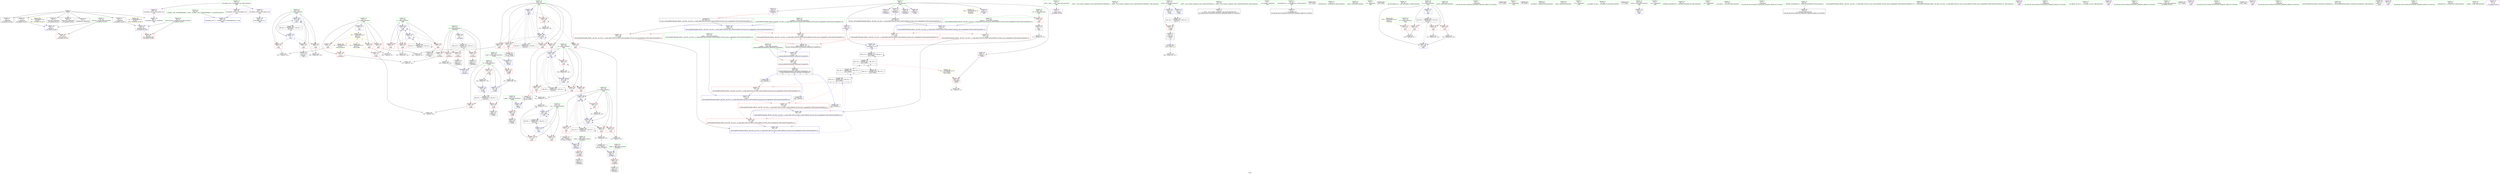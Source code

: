 digraph "SVFG" {
	label="SVFG";

	Node0x555d93de8f90 [shape=record,color=grey,label="{NodeID: 0\nNullPtr}"];
	Node0x555d93de8f90 -> Node0x555d93e0d410[style=solid];
	Node0x555d93de8f90 -> Node0x555d93e0d510[style=solid];
	Node0x555d93de8f90 -> Node0x555d93e0d5e0[style=solid];
	Node0x555d93de8f90 -> Node0x555d93e0d6b0[style=solid];
	Node0x555d93de8f90 -> Node0x555d93e0d780[style=solid];
	Node0x555d93de8f90 -> Node0x555d93e0d850[style=solid];
	Node0x555d93de8f90 -> Node0x555d93e134e0[style=solid];
	Node0x555d93e1a9a0 [shape=record,color=grey,label="{NodeID: 263\n298 = cmp(296, 297, )\n}"];
	Node0x555d93e146f0 [shape=record,color=blue,label="{NodeID: 180\n281\<--274\narrayidx11\<--sub\nmain\n}"];
	Node0x555d93e146f0 -> Node0x555d93e26860[style=dashed];
	Node0x555d93e0b9a0 [shape=record,color=purple,label="{NodeID: 97\n367\<--26\nllvm.global_ctors_0\<--llvm.global_ctors\nGlob }"];
	Node0x555d93e0b9a0 -> Node0x555d93e132e0[style=solid];
	Node0x555d93dfec90 [shape=record,color=green,label="{NodeID: 14\n4\<--6\n_ZStL8__ioinit\<--_ZStL8__ioinit_field_insensitive\nGlob }"];
	Node0x555d93dfec90 -> Node0x555d93e0e5e0[style=solid];
	Node0x555d93e0c590 [shape=record,color=red,label="{NodeID: 111\n131\<--112\n\<--k\n_Z5swap1ii\n}"];
	Node0x555d93e0c590 -> Node0x555d93e0df60[style=solid];
	Node0x555d93e0a6e0 [shape=record,color=green,label="{NodeID: 28\n67\<--68\n_ZNSt7__cxx1112basic_stringIcSt11char_traitsIcESaIcEEC1EPKcRKS3_\<--_ZNSt7__cxx1112basic_stringIcSt11char_traitsIcESaIcEEC1EPKcRKS3__field_insensitive\n}"];
	Node0x555d93e42510 [shape=record,color=black,label="{NodeID: 374\n145 = PHI(127, )\n0th arg _ZSt4swapIiENSt9enable_ifIXsr6__and_ISt6__not_ISt15__is_tuple_likeIT_EESt21is_move_constructibleIS3_ESt18is_move_assignableIS3_EEE5valueEvE4typeERS3_SC_ }"];
	Node0x555d93e42510 -> Node0x555d93e13ac0[style=solid];
	Node0x555d93e2bc60 [shape=record,color=black,label="{NodeID: 291\nMR_24V_3 = PHI(MR_24V_4, MR_24V_2, )\npts\{177 \}\n}"];
	Node0x555d93e2bc60 -> Node0x555d93e11570[style=dashed];
	Node0x555d93e11980 [shape=record,color=red,label="{NodeID: 125\n207\<--182\n\<--k\n_Z2okii\n}"];
	Node0x555d93e11980 -> Node0x555d93e19320[style=solid];
	Node0x555d93e0b3c0 [shape=record,color=green,label="{NodeID: 42\n176\<--177\nretval\<--retval_field_insensitive\n_Z2okii\n}"];
	Node0x555d93e0b3c0 -> Node0x555d93e11570[style=solid];
	Node0x555d93e0b3c0 -> Node0x555d93e14140[style=solid];
	Node0x555d93e0b3c0 -> Node0x555d93e142e0[style=solid];
	Node0x555d93e2de70 [shape=record,color=yellow,style=double,label="{NodeID: 305\n4V_1 = ENCHI(MR_4V_0)\npts\{61 \}\nFun[__cxx_global_var_init.1]}"];
	Node0x555d93e2de70 -> Node0x555d93e136b0[style=dashed];
	Node0x555d93e124e0 [shape=record,color=red,label="{NodeID: 139\n340\<--231\n\<--res\nmain\n}"];
	Node0x555d93e0cf70 [shape=record,color=green,label="{NodeID: 56\n237\<--238\nk\<--k_field_insensitive\nmain\n}"];
	Node0x555d93e0cf70 -> Node0x555d93e12dd0[style=solid];
	Node0x555d93e0cf70 -> Node0x555d93e12ea0[style=solid];
	Node0x555d93e0cf70 -> Node0x555d93e12f70[style=solid];
	Node0x555d93e0cf70 -> Node0x555d93e13040[style=solid];
	Node0x555d93e0cf70 -> Node0x555d93e14d70[style=solid];
	Node0x555d93e0cf70 -> Node0x555d93e14e40[style=solid];
	Node0x555d93e13040 [shape=record,color=red,label="{NodeID: 153\n330\<--237\n\<--k\nmain\n}"];
	Node0x555d93e13040 -> Node0x555d93e1a0a0[style=solid];
	Node0x555d93e0dbf0 [shape=record,color=black,label="{NodeID: 70\n73\<--74\n\<--_ZNSt7__cxx1112basic_stringIcSt11char_traitsIcESaIcEED1Ev\nCan only get source location for instruction, argument, global var or function.}"];
	Node0x555d93e19620 [shape=record,color=grey,label="{NodeID: 250\n139 = Binary(138, 140, )\n}"];
	Node0x555d93e19620 -> Node0x555d93e139f0[style=solid];
	Node0x555d93e13c60 [shape=record,color=blue,label="{NodeID: 167\n151\<--159\n__tmp\<--\n_ZSt4swapIiENSt9enable_ifIXsr6__and_ISt6__not_ISt15__is_tuple_likeIT_EESt21is_move_constructibleIS3_ESt18is_move_assignableIS3_EEE5valueEvE4typeERS3_SC_\n}"];
	Node0x555d93e13c60 -> Node0x555d93e113d0[style=dashed];
	Node0x555d93e13c60 -> Node0x555d93e114a0[style=dashed];
	Node0x555d93e0e780 [shape=record,color=purple,label="{NodeID: 84\n124\<--16\narrayidx\<--a\n_Z5swap1ii\n}"];
	Node0x555d93de9060 [shape=record,color=green,label="{NodeID: 1\n7\<--1\n__dso_handle\<--dummyObj\nGlob }"];
	Node0x555d93e1ab20 [shape=record,color=grey,label="{NodeID: 264\n262 = cmp(260, 261, )\n}"];
	Node0x555d93e147c0 [shape=record,color=blue,label="{NodeID: 181\n227\<--285\nj\<--inc\nmain\n}"];
	Node0x555d93e147c0 -> Node0x555d93e120d0[style=dashed];
	Node0x555d93e147c0 -> Node0x555d93e121a0[style=dashed];
	Node0x555d93e147c0 -> Node0x555d93e12270[style=dashed];
	Node0x555d93e147c0 -> Node0x555d93e14620[style=dashed];
	Node0x555d93e147c0 -> Node0x555d93e147c0[style=dashed];
	Node0x555d93e147c0 -> Node0x555d93e29e60[style=dashed];
	Node0x555d93e0baa0 [shape=record,color=purple,label="{NodeID: 98\n368\<--26\nllvm.global_ctors_1\<--llvm.global_ctors\nGlob }"];
	Node0x555d93e0baa0 -> Node0x555d93e133e0[style=solid];
	Node0x555d93e09d50 [shape=record,color=green,label="{NodeID: 15\n8\<--10\n_ZL4taskB5cxx11\<--_ZL4taskB5cxx11_field_insensitive\nGlob }"];
	Node0x555d93e09d50 -> Node0x555d93e0d920[style=solid];
	Node0x555d93e3faa0 [shape=record,color=black,label="{NodeID: 361\n241 = PHI()\n}"];
	Node0x555d93e0c660 [shape=record,color=red,label="{NodeID: 112\n138\<--112\n\<--k\n_Z5swap1ii\n}"];
	Node0x555d93e0c660 -> Node0x555d93e19620[style=solid];
	Node0x555d93e0a7e0 [shape=record,color=green,label="{NodeID: 29\n70\<--71\n_ZNSaIcED1Ev\<--_ZNSaIcED1Ev_field_insensitive\n}"];
	Node0x555d93e42650 [shape=record,color=black,label="{NodeID: 375\n146 = PHI(133, )\n1st arg _ZSt4swapIiENSt9enable_ifIXsr6__and_ISt6__not_ISt15__is_tuple_likeIT_EESt21is_move_constructibleIS3_ESt18is_move_assignableIS3_EEE5valueEvE4typeERS3_SC_ }"];
	Node0x555d93e42650 -> Node0x555d93e13b90[style=solid];
	Node0x555d93e11a50 [shape=record,color=red,label="{NodeID: 126\n200\<--199\n\<--arrayidx2\n_Z2okii\n}"];
	Node0x555d93e11a50 -> Node0x555d93e10610[style=solid];
	Node0x555d93e0b490 [shape=record,color=green,label="{NodeID: 43\n178\<--179\ni.addr\<--i.addr_field_insensitive\n_Z2okii\n}"];
	Node0x555d93e0b490 -> Node0x555d93e11640[style=solid];
	Node0x555d93e0b490 -> Node0x555d93e13ed0[style=solid];
	Node0x555d93e2df50 [shape=record,color=yellow,style=double,label="{NodeID: 306\n6V_1 = ENCHI(MR_6V_0)\npts\{15 \}\nFun[main]|{|<s3>16|<s4>17}}"];
	Node0x555d93e2df50 -> Node0x555d93e0be40[style=dashed];
	Node0x555d93e2df50 -> Node0x555d93e0bf10[style=dashed];
	Node0x555d93e2df50 -> Node0x555d93e0bfe0[style=dashed];
	Node0x555d93e2df50:s3 -> Node0x555d93e2ea00[style=dashed,color=red];
	Node0x555d93e2df50:s4 -> Node0x555d93bbfbd0[style=dashed,color=red];
	Node0x555d93e125b0 [shape=record,color=red,label="{NodeID: 140\n296\<--233\n\<--i15\nmain\n}"];
	Node0x555d93e125b0 -> Node0x555d93e1a9a0[style=solid];
	Node0x555d93e0d040 [shape=record,color=green,label="{NodeID: 57\n242\<--243\nscanf\<--scanf_field_insensitive\n}"];
	Node0x555d93e13110 [shape=record,color=red,label="{NodeID: 154\n360\<--357\n\<--__t.addr\n_ZSt4moveIRiEONSt16remove_referenceIT_E4typeEOS2_\n}"];
	Node0x555d93e13110 -> Node0x555d93e0e510[style=solid];
	Node0x555d93e0dcf0 [shape=record,color=black,label="{NodeID: 71\n123\<--122\nidxprom\<--\n_Z5swap1ii\n}"];
	Node0x555d93e197a0 [shape=record,color=grey,label="{NodeID: 251\n274 = Binary(273, 275, )\n}"];
	Node0x555d93e197a0 -> Node0x555d93e146f0[style=solid];
	Node0x555d93e13d30 [shape=record,color=blue,label="{NodeID: 168\n164\<--163\n\<--\n_ZSt4swapIiENSt9enable_ifIXsr6__and_ISt6__not_ISt15__is_tuple_likeIT_EESt21is_move_constructibleIS3_ESt18is_move_assignableIS3_EEE5valueEvE4typeERS3_SC_\n}"];
	Node0x555d93e13d30 -> Node0x555d93e114a0[style=dashed];
	Node0x555d93e13d30 -> Node0x555d93e13e00[style=dashed];
	Node0x555d93e0e850 [shape=record,color=purple,label="{NodeID: 85\n127\<--16\narrayidx2\<--a\n_Z5swap1ii\n|{<s0>8}}"];
	Node0x555d93e0e850:s0 -> Node0x555d93e42510[style=solid,color=red];
	Node0x555d93dfccd0 [shape=record,color=green,label="{NodeID: 2\n11\<--1\n.str\<--dummyObj\nGlob }"];
	Node0x555d93e10190 [shape=record,color=grey,label="{NodeID: 265\n192 = cmp(190, 191, )\n}"];
	Node0x555d93e14890 [shape=record,color=blue,label="{NodeID: 182\n225\<--290\ni\<--inc13\nmain\n}"];
	Node0x555d93e14890 -> Node0x555d93e11e60[style=dashed];
	Node0x555d93e14890 -> Node0x555d93e11f30[style=dashed];
	Node0x555d93e14890 -> Node0x555d93e12000[style=dashed];
	Node0x555d93e14890 -> Node0x555d93e14890[style=dashed];
	Node0x555d93e14890 -> Node0x555d93e29960[style=dashed];
	Node0x555d93e0bba0 [shape=record,color=purple,label="{NodeID: 99\n369\<--26\nllvm.global_ctors_2\<--llvm.global_ctors\nGlob }"];
	Node0x555d93e0bba0 -> Node0x555d93e134e0[style=solid];
	Node0x555d93e09de0 [shape=record,color=green,label="{NodeID: 16\n13\<--15\nn\<--n_field_insensitive\nGlob }"];
	Node0x555d93e09de0 -> Node0x555d93e0bca0[style=solid];
	Node0x555d93e09de0 -> Node0x555d93e0bd70[style=solid];
	Node0x555d93e09de0 -> Node0x555d93e0be40[style=solid];
	Node0x555d93e09de0 -> Node0x555d93e0bf10[style=solid];
	Node0x555d93e09de0 -> Node0x555d93e0bfe0[style=solid];
	Node0x555d93e09de0 -> Node0x555d93e131e0[style=solid];
	Node0x555d93b0b650 [shape=record,color=black,label="{NodeID: 362\n253 = PHI()\n}"];
	Node0x555d93e0c730 [shape=record,color=red,label="{NodeID: 113\n155\<--147\n\<--__a.addr\n_ZSt4swapIiENSt9enable_ifIXsr6__and_ISt6__not_ISt15__is_tuple_likeIT_EESt21is_move_constructibleIS3_ESt18is_move_assignableIS3_EEE5valueEvE4typeERS3_SC_\n|{<s0>9}}"];
	Node0x555d93e0c730:s0 -> Node0x555d93e42790[style=solid,color=red];
	Node0x555d93e0a8e0 [shape=record,color=green,label="{NodeID: 30\n94\<--95\n__gxx_personality_v0\<--__gxx_personality_v0_field_insensitive\n}"];
	Node0x555d93e42790 [shape=record,color=black,label="{NodeID: 376\n356 = PHI(155, 161, 151, )\n0th arg _ZSt4moveIRiEONSt16remove_referenceIT_E4typeEOS2_ }"];
	Node0x555d93e42790 -> Node0x555d93e0f140[style=solid];
	Node0x555d93e2c660 [shape=record,color=black,label="{NodeID: 293\nMR_14V_7 = PHI(MR_14V_8, MR_14V_6, )\npts\{170000 \}\n|{|<s1>17}}"];
	Node0x555d93e2c660 -> Node0x555d93e28660[style=dashed];
	Node0x555d93e2c660:s1 -> Node0x555d93e24a60[style=dashed,color=red];
	Node0x555d93e11b20 [shape=record,color=red,label="{NodeID: 127\n247\<--221\n\<--tt\nmain\n}"];
	Node0x555d93e11b20 -> Node0x555d93e1a6a0[style=solid];
	Node0x555d93e0b560 [shape=record,color=green,label="{NodeID: 44\n180\<--181\nj.addr\<--j.addr_field_insensitive\n_Z2okii\n}"];
	Node0x555d93e0b560 -> Node0x555d93e11710[style=solid];
	Node0x555d93e0b560 -> Node0x555d93e13fa0[style=solid];
	Node0x555d93e12680 [shape=record,color=red,label="{NodeID: 141\n300\<--233\n\<--i15\nmain\n}"];
	Node0x555d93e12680 -> Node0x555d93e14b00[style=solid];
	Node0x555d93e0d140 [shape=record,color=green,label="{NodeID: 58\n254\<--255\nprintf\<--printf_field_insensitive\n}"];
	Node0x555d93e131e0 [shape=record,color=blue,label="{NodeID: 155\n13\<--14\nn\<--\nGlob }"];
	Node0x555d93e131e0 -> Node0x555d93e2df50[style=dashed];
	Node0x555d93e0ddc0 [shape=record,color=black,label="{NodeID: 72\n126\<--125\nidxprom1\<--\n_Z5swap1ii\n}"];
	Node0x555d93e19920 [shape=record,color=grey,label="{NodeID: 252\n327 = Binary(326, 140, )\n|{<s0>17}}"];
	Node0x555d93e19920:s0 -> Node0x555d93e423d0[style=solid,color=red];
	Node0x555d93e13e00 [shape=record,color=blue,label="{NodeID: 169\n168\<--167\n\<--\n_ZSt4swapIiENSt9enable_ifIXsr6__and_ISt6__not_ISt15__is_tuple_likeIT_EESt21is_move_constructibleIS3_ESt18is_move_assignableIS3_EEE5valueEvE4typeERS3_SC_\n|{<s0>8}}"];
	Node0x555d93e13e00:s0 -> Node0x555d93e24a60[style=dashed,color=blue];
	Node0x555d93e0e920 [shape=record,color=purple,label="{NodeID: 86\n130\<--16\narrayidx4\<--a\n_Z5swap1ii\n}"];
	Node0x555d93dffff0 [shape=record,color=green,label="{NodeID: 3\n14\<--1\n\<--dummyObj\nCan only get source location for instruction, argument, global var or function.}"];
	Node0x555d93e10310 [shape=record,color=grey,label="{NodeID: 266\n323 = cmp(321, 322, )\n}"];
	Node0x555d93e14960 [shape=record,color=blue,label="{NodeID: 183\n231\<--14\nres\<--\nmain\n}"];
	Node0x555d93e14960 -> Node0x555d93e12410[style=dashed];
	Node0x555d93e14960 -> Node0x555d93e124e0[style=dashed];
	Node0x555d93e14960 -> Node0x555d93e14ca0[style=dashed];
	Node0x555d93e14960 -> Node0x555d93e2a360[style=dashed];
	Node0x555d93e0bca0 [shape=record,color=red,label="{NodeID: 100\n119\<--13\n\<--n\n_Z5swap1ii\n}"];
	Node0x555d93e0bca0 -> Node0x555d93e1a820[style=solid];
	Node0x555d93e09e70 [shape=record,color=green,label="{NodeID: 17\n16\<--17\na\<--a_field_insensitive\nGlob }"];
	Node0x555d93e09e70 -> Node0x555d93e0e780[style=solid];
	Node0x555d93e09e70 -> Node0x555d93e0e850[style=solid];
	Node0x555d93e09e70 -> Node0x555d93e0e920[style=solid];
	Node0x555d93e09e70 -> Node0x555d93e0e9f0[style=solid];
	Node0x555d93e09e70 -> Node0x555d93e0eac0[style=solid];
	Node0x555d93e09e70 -> Node0x555d93e0eb90[style=solid];
	Node0x555d93e09e70 -> Node0x555d93e0ec60[style=solid];
	Node0x555d93e09e70 -> Node0x555d93e0ed30[style=solid];
	Node0x555d93e41820 [shape=record,color=black,label="{NodeID: 363\n257 = PHI()\n}"];
	Node0x555d93e0c800 [shape=record,color=red,label="{NodeID: 114\n164\<--147\n\<--__a.addr\n_ZSt4swapIiENSt9enable_ifIXsr6__and_ISt6__not_ISt15__is_tuple_likeIT_EESt21is_move_constructibleIS3_ESt18is_move_assignableIS3_EEE5valueEvE4typeERS3_SC_\n}"];
	Node0x555d93e0c800 -> Node0x555d93e13d30[style=solid];
	Node0x555d93e0a9e0 [shape=record,color=green,label="{NodeID: 31\n74\<--100\n_ZNSt7__cxx1112basic_stringIcSt11char_traitsIcESaIcEED1Ev\<--_ZNSt7__cxx1112basic_stringIcSt11char_traitsIcESaIcEED1Ev_field_insensitive\n}"];
	Node0x555d93e0a9e0 -> Node0x555d93e0dbf0[style=solid];
	Node0x555d93e42a70 [shape=record,color=black,label="{NodeID: 377\n174 = PHI(303, )\n0th arg _Z2okii }"];
	Node0x555d93e42a70 -> Node0x555d93e13ed0[style=solid];
	Node0x555d93bbfbd0 [shape=record,color=yellow,style=double,label="{NodeID: 294\n6V_1 = ENCHI(MR_6V_0)\npts\{15 \}\nFun[_Z5swap1ii]}"];
	Node0x555d93bbfbd0 -> Node0x555d93e0bca0[style=dashed];
	Node0x555d93e11bf0 [shape=record,color=red,label="{NodeID: 128\n246\<--223\n\<--ii\nmain\n}"];
	Node0x555d93e11bf0 -> Node0x555d93e1a6a0[style=solid];
	Node0x555d93e0b630 [shape=record,color=green,label="{NodeID: 45\n182\<--183\nk\<--k_field_insensitive\n_Z2okii\n}"];
	Node0x555d93e0b630 -> Node0x555d93e117e0[style=solid];
	Node0x555d93e0b630 -> Node0x555d93e118b0[style=solid];
	Node0x555d93e0b630 -> Node0x555d93e11980[style=solid];
	Node0x555d93e0b630 -> Node0x555d93e14070[style=solid];
	Node0x555d93e0b630 -> Node0x555d93e14210[style=solid];
	Node0x555d93e2e140 [shape=record,color=yellow,style=double,label="{NodeID: 308\n36V_1 = ENCHI(MR_36V_0)\npts\{222 \}\nFun[main]}"];
	Node0x555d93e2e140 -> Node0x555d93e11b20[style=dashed];
	Node0x555d93e12750 [shape=record,color=red,label="{NodeID: 142\n304\<--233\n\<--i15\nmain\n|{<s0>16}}"];
	Node0x555d93e12750:s0 -> Node0x555d93e42b80[style=solid,color=red];
	Node0x555d93e0d240 [shape=record,color=green,label="{NodeID: 59\n357\<--358\n__t.addr\<--__t.addr_field_insensitive\n_ZSt4moveIRiEONSt16remove_referenceIT_E4typeEOS2_\n}"];
	Node0x555d93e0d240 -> Node0x555d93e13110[style=solid];
	Node0x555d93e0d240 -> Node0x555d93e0f140[style=solid];
	Node0x555d93e132e0 [shape=record,color=blue,label="{NodeID: 156\n367\<--27\nllvm.global_ctors_0\<--\nGlob }"];
	Node0x555d93e0de90 [shape=record,color=black,label="{NodeID: 73\n129\<--128\nidxprom3\<--\n_Z5swap1ii\n}"];
	Node0x555d93e19aa0 [shape=record,color=grey,label="{NodeID: 253\n285 = Binary(284, 140, )\n}"];
	Node0x555d93e19aa0 -> Node0x555d93e147c0[style=solid];
	Node0x555d93e13ed0 [shape=record,color=blue,label="{NodeID: 170\n178\<--174\ni.addr\<--i\n_Z2okii\n}"];
	Node0x555d93e13ed0 -> Node0x555d93e11640[style=dashed];
	Node0x555d93e0e9f0 [shape=record,color=purple,label="{NodeID: 87\n133\<--16\narrayidx6\<--a\n_Z5swap1ii\n|{<s0>8}}"];
	Node0x555d93e0e9f0:s0 -> Node0x555d93e42650[style=solid,color=red];
	Node0x555d93e00080 [shape=record,color=green,label="{NodeID: 4\n18\<--1\n.str.2\<--dummyObj\nGlob }"];
	Node0x555d93e10490 [shape=record,color=grey,label="{NodeID: 267\n268 = cmp(266, 267, )\n}"];
	Node0x555d93e14a30 [shape=record,color=blue,label="{NodeID: 184\n233\<--14\ni15\<--\nmain\n}"];
	Node0x555d93e14a30 -> Node0x555d93e125b0[style=dashed];
	Node0x555d93e14a30 -> Node0x555d93e12680[style=dashed];
	Node0x555d93e14a30 -> Node0x555d93e12750[style=dashed];
	Node0x555d93e14a30 -> Node0x555d93e12820[style=dashed];
	Node0x555d93e14a30 -> Node0x555d93e128f0[style=dashed];
	Node0x555d93e14a30 -> Node0x555d93e129c0[style=dashed];
	Node0x555d93e14a30 -> Node0x555d93e14f10[style=dashed];
	Node0x555d93e14a30 -> Node0x555d93e2a860[style=dashed];
	Node0x555d93e0bd70 [shape=record,color=red,label="{NodeID: 101\n191\<--13\n\<--n\n_Z2okii\n}"];
	Node0x555d93e0bd70 -> Node0x555d93e10190[style=solid];
	Node0x555d93e09f00 [shape=record,color=green,label="{NodeID: 18\n26\<--30\nllvm.global_ctors\<--llvm.global_ctors_field_insensitive\nGlob }"];
	Node0x555d93e09f00 -> Node0x555d93e0b9a0[style=solid];
	Node0x555d93e09f00 -> Node0x555d93e0baa0[style=solid];
	Node0x555d93e09f00 -> Node0x555d93e0bba0[style=solid];
	Node0x555d93e41920 [shape=record,color=black,label="{NodeID: 364\n38 = PHI()\n}"];
	Node0x555d93e28660 [shape=record,color=black,label="{NodeID: 281\nMR_14V_6 = PHI(MR_14V_7, MR_14V_3, )\npts\{170000 \}\n|{|<s2>16}}"];
	Node0x555d93e28660 -> Node0x555d93e2b760[style=dashed];
	Node0x555d93e28660 -> Node0x555d93e2c660[style=dashed];
	Node0x555d93e28660:s2 -> Node0x555d93e2ee90[style=dashed,color=red];
	Node0x555d93e11160 [shape=record,color=red,label="{NodeID: 115\n161\<--149\n\<--__b.addr\n_ZSt4swapIiENSt9enable_ifIXsr6__and_ISt6__not_ISt15__is_tuple_likeIT_EESt21is_move_constructibleIS3_ESt18is_move_assignableIS3_EEE5valueEvE4typeERS3_SC_\n|{<s0>10}}"];
	Node0x555d93e11160:s0 -> Node0x555d93e42790[style=solid,color=red];
	Node0x555d93e0aae0 [shape=record,color=green,label="{NodeID: 32\n103\<--104\n_Z5swap1ii\<--_Z5swap1ii_field_insensitive\n}"];
	Node0x555d93e42b80 [shape=record,color=black,label="{NodeID: 378\n175 = PHI(304, )\n1st arg _Z2okii }"];
	Node0x555d93e42b80 -> Node0x555d93e13fa0[style=solid];
	Node0x555d93e11cc0 [shape=record,color=red,label="{NodeID: 129\n250\<--223\n\<--ii\nmain\n}"];
	Node0x555d93e11cc0 -> Node0x555d93e191a0[style=solid];
	Node0x555d93e0b700 [shape=record,color=green,label="{NodeID: 46\n216\<--217\nmain\<--main_field_insensitive\n}"];
	Node0x555d93e12820 [shape=record,color=red,label="{NodeID: 143\n313\<--233\n\<--i15\nmain\n}"];
	Node0x555d93e12820 -> Node0x555d93e1a520[style=solid];
	Node0x555d93e0d310 [shape=record,color=green,label="{NodeID: 60\n28\<--362\n_GLOBAL__sub_I_SergeyRogulenko_0_1.cpp\<--_GLOBAL__sub_I_SergeyRogulenko_0_1.cpp_field_insensitive\n}"];
	Node0x555d93e0d310 -> Node0x555d93e133e0[style=solid];
	Node0x555d93e2ee90 [shape=record,color=yellow,style=double,label="{NodeID: 323\n14V_1 = ENCHI(MR_14V_0)\npts\{170000 \}\nFun[_Z2okii]}"];
	Node0x555d93e2ee90 -> Node0x555d93e11a50[style=dashed];
	Node0x555d93e133e0 [shape=record,color=blue,label="{NodeID: 157\n368\<--28\nllvm.global_ctors_1\<--_GLOBAL__sub_I_SergeyRogulenko_0_1.cpp\nGlob }"];
	Node0x555d93e0df60 [shape=record,color=black,label="{NodeID: 74\n132\<--131\nidxprom5\<--\n_Z5swap1ii\n}"];
	Node0x555d93e19c20 [shape=record,color=grey,label="{NodeID: 254\n337 = Binary(336, 140, )\n}"];
	Node0x555d93e19c20 -> Node0x555d93e14f10[style=solid];
	Node0x555d93e13fa0 [shape=record,color=blue,label="{NodeID: 171\n180\<--175\nj.addr\<--j\n_Z2okii\n}"];
	Node0x555d93e13fa0 -> Node0x555d93e11710[style=dashed];
	Node0x555d93e0eac0 [shape=record,color=purple,label="{NodeID: 88\n196\<--16\narrayidx\<--a\n_Z2okii\n}"];
	Node0x555d93dfee60 [shape=record,color=green,label="{NodeID: 5\n20\<--1\n.str.3\<--dummyObj\nGlob }"];
	Node0x555d93e10610 [shape=record,color=grey,label="{NodeID: 268\n201 = cmp(200, 14, )\n}"];
	Node0x555d93e14b00 [shape=record,color=blue,label="{NodeID: 185\n235\<--300\np\<--\nmain\n}"];
	Node0x555d93e14b00 -> Node0x555d93e12a90[style=dashed];
	Node0x555d93e14b00 -> Node0x555d93e12b60[style=dashed];
	Node0x555d93e14b00 -> Node0x555d93e12c30[style=dashed];
	Node0x555d93e14b00 -> Node0x555d93e12d00[style=dashed];
	Node0x555d93e14b00 -> Node0x555d93e14b00[style=dashed];
	Node0x555d93e14b00 -> Node0x555d93e14bd0[style=dashed];
	Node0x555d93e14b00 -> Node0x555d93e2ad60[style=dashed];
	Node0x555d93e0be40 [shape=record,color=red,label="{NodeID: 102\n261\<--13\n\<--n\nmain\n}"];
	Node0x555d93e0be40 -> Node0x555d93e1ab20[style=solid];
	Node0x555d93e09f90 [shape=record,color=green,label="{NodeID: 19\n31\<--32\n__cxx_global_var_init\<--__cxx_global_var_init_field_insensitive\n}"];
	Node0x555d93e41a20 [shape=record,color=black,label="{NodeID: 365\n72 = PHI()\n}"];
	Node0x555d93e11230 [shape=record,color=red,label="{NodeID: 116\n168\<--149\n\<--__b.addr\n_ZSt4swapIiENSt9enable_ifIXsr6__and_ISt6__not_ISt15__is_tuple_likeIT_EESt21is_move_constructibleIS3_ESt18is_move_assignableIS3_EEE5valueEvE4typeERS3_SC_\n}"];
	Node0x555d93e11230 -> Node0x555d93e13e00[style=solid];
	Node0x555d93e0abe0 [shape=record,color=green,label="{NodeID: 33\n108\<--109\ni.addr\<--i.addr_field_insensitive\n_Z5swap1ii\n}"];
	Node0x555d93e0abe0 -> Node0x555d93e0c250[style=solid];
	Node0x555d93e0abe0 -> Node0x555d93e13780[style=solid];
	Node0x555d93e11d90 [shape=record,color=red,label="{NodeID: 130\n344\<--223\n\<--ii\nmain\n}"];
	Node0x555d93e11d90 -> Node0x555d93e19da0[style=solid];
	Node0x555d93e0b800 [shape=record,color=green,label="{NodeID: 47\n219\<--220\nretval\<--retval_field_insensitive\nmain\n}"];
	Node0x555d93e0b800 -> Node0x555d93e143b0[style=solid];
	Node0x555d93e128f0 [shape=record,color=red,label="{NodeID: 144\n322\<--233\n\<--i15\nmain\n}"];
	Node0x555d93e128f0 -> Node0x555d93e10310[style=solid];
	Node0x555d93e0d410 [shape=record,color=black,label="{NodeID: 61\n2\<--3\ndummyVal\<--dummyVal\n}"];
	Node0x555d93e134e0 [shape=record,color=blue, style = dotted,label="{NodeID: 158\n369\<--3\nllvm.global_ctors_2\<--dummyVal\nGlob }"];
	Node0x555d93e0e030 [shape=record,color=black,label="{NodeID: 75\n195\<--194\nidxprom\<--\n_Z2okii\n}"];
	Node0x555d93e19da0 [shape=record,color=grey,label="{NodeID: 255\n345 = Binary(344, 140, )\n}"];
	Node0x555d93e19da0 -> Node0x555d93e14fe0[style=solid];
	Node0x555d93e14070 [shape=record,color=blue,label="{NodeID: 172\n182\<--187\nk\<--add\n_Z2okii\n}"];
	Node0x555d93e14070 -> Node0x555d93e26d60[style=dashed];
	Node0x555d93e0eb90 [shape=record,color=purple,label="{NodeID: 89\n199\<--16\narrayidx2\<--a\n_Z2okii\n}"];
	Node0x555d93e0eb90 -> Node0x555d93e11a50[style=solid];
	Node0x555d93dfeef0 [shape=record,color=green,label="{NodeID: 6\n22\<--1\n.str.4\<--dummyObj\nGlob }"];
	Node0x555d93e24a60 [shape=record,color=black,label="{NodeID: 269\nMR_14V_2 = PHI(MR_14V_3, MR_14V_1, )\npts\{170000 \}\n|{<s0>8|<s1>8|<s2>8|<s3>17}}"];
	Node0x555d93e24a60:s0 -> Node0x555d93e11300[style=dashed,color=red];
	Node0x555d93e24a60:s1 -> Node0x555d93e113d0[style=dashed,color=red];
	Node0x555d93e24a60:s2 -> Node0x555d93e13d30[style=dashed,color=red];
	Node0x555d93e24a60:s3 -> Node0x555d93e2c660[style=dashed,color=blue];
	Node0x555d93e14bd0 [shape=record,color=blue,label="{NodeID: 186\n235\<--309\np\<--inc20\nmain\n}"];
	Node0x555d93e14bd0 -> Node0x555d93e12a90[style=dashed];
	Node0x555d93e14bd0 -> Node0x555d93e12b60[style=dashed];
	Node0x555d93e14bd0 -> Node0x555d93e12c30[style=dashed];
	Node0x555d93e14bd0 -> Node0x555d93e12d00[style=dashed];
	Node0x555d93e14bd0 -> Node0x555d93e14b00[style=dashed];
	Node0x555d93e14bd0 -> Node0x555d93e14bd0[style=dashed];
	Node0x555d93e14bd0 -> Node0x555d93e2ad60[style=dashed];
	Node0x555d93e0bf10 [shape=record,color=red,label="{NodeID: 103\n267\<--13\n\<--n\nmain\n}"];
	Node0x555d93e0bf10 -> Node0x555d93e10490[style=solid];
	Node0x555d93e0a020 [shape=record,color=green,label="{NodeID: 20\n35\<--36\n_ZNSt8ios_base4InitC1Ev\<--_ZNSt8ios_base4InitC1Ev_field_insensitive\n}"];
	Node0x555d93e41b20 [shape=record,color=black,label="{NodeID: 366\n156 = PHI(355, )\n}"];
	Node0x555d93e41b20 -> Node0x555d93e11300[style=solid];
	Node0x555d93e29870 [shape=record,color=black,label="{NodeID: 283\nMR_38V_3 = PHI(MR_38V_4, MR_38V_2, )\npts\{224 \}\n}"];
	Node0x555d93e29870 -> Node0x555d93e11bf0[style=dashed];
	Node0x555d93e29870 -> Node0x555d93e11cc0[style=dashed];
	Node0x555d93e29870 -> Node0x555d93e11d90[style=dashed];
	Node0x555d93e29870 -> Node0x555d93e14fe0[style=dashed];
	Node0x555d93e11300 [shape=record,color=red,label="{NodeID: 117\n159\<--156\n\<--call\n_ZSt4swapIiENSt9enable_ifIXsr6__and_ISt6__not_ISt15__is_tuple_likeIT_EESt21is_move_constructibleIS3_ESt18is_move_assignableIS3_EEE5valueEvE4typeERS3_SC_\n}"];
	Node0x555d93e11300 -> Node0x555d93e13c60[style=solid];
	Node0x555d93e0acb0 [shape=record,color=green,label="{NodeID: 34\n110\<--111\nj.addr\<--j.addr_field_insensitive\n_Z5swap1ii\n}"];
	Node0x555d93e0acb0 -> Node0x555d93e0c320[style=solid];
	Node0x555d93e0acb0 -> Node0x555d93e13850[style=solid];
	Node0x555d93e11e60 [shape=record,color=red,label="{NodeID: 131\n260\<--225\n\<--i\nmain\n}"];
	Node0x555d93e11e60 -> Node0x555d93e1ab20[style=solid];
	Node0x555d93e0c8f0 [shape=record,color=green,label="{NodeID: 48\n221\<--222\ntt\<--tt_field_insensitive\nmain\n}"];
	Node0x555d93e0c8f0 -> Node0x555d93e11b20[style=solid];
	Node0x555d93e129c0 [shape=record,color=red,label="{NodeID: 145\n336\<--233\n\<--i15\nmain\n}"];
	Node0x555d93e129c0 -> Node0x555d93e19c20[style=solid];
	Node0x555d93e0d510 [shape=record,color=black,label="{NodeID: 62\n76\<--3\n\<--dummyVal\n__cxx_global_var_init.1\n}"];
	Node0x555d93e135e0 [shape=record,color=blue,label="{NodeID: 159\n58\<--77\nexn.slot\<--\n__cxx_global_var_init.1\n}"];
	Node0x555d93e135e0 -> Node0x555d93e0c0b0[style=dashed];
	Node0x555d93e0e100 [shape=record,color=black,label="{NodeID: 76\n198\<--197\nidxprom1\<--\n_Z2okii\n}"];
	Node0x555d93e19f20 [shape=record,color=grey,label="{NodeID: 256\n290 = Binary(289, 140, )\n}"];
	Node0x555d93e19f20 -> Node0x555d93e14890[style=solid];
	Node0x555d93e14140 [shape=record,color=blue,label="{NodeID: 173\n176\<--204\nretval\<--\n_Z2okii\n}"];
	Node0x555d93e14140 -> Node0x555d93e2bc60[style=dashed];
	Node0x555d93e0ec60 [shape=record,color=purple,label="{NodeID: 90\n278\<--16\narrayidx\<--a\nmain\n}"];
	Node0x555d93dff500 [shape=record,color=green,label="{NodeID: 7\n24\<--1\n.str.5\<--dummyObj\nGlob }"];
	Node0x555d93e24f60 [shape=record,color=black,label="{NodeID: 270\nMR_12V_3 = PHI(MR_12V_4, MR_12V_2, )\npts\{113 \}\n}"];
	Node0x555d93e24f60 -> Node0x555d93e0c3f0[style=dashed];
	Node0x555d93e24f60 -> Node0x555d93e0c4c0[style=dashed];
	Node0x555d93e24f60 -> Node0x555d93e0c590[style=dashed];
	Node0x555d93e24f60 -> Node0x555d93e0c660[style=dashed];
	Node0x555d93e24f60 -> Node0x555d93e139f0[style=dashed];
	Node0x555d93e14ca0 [shape=record,color=blue,label="{NodeID: 187\n231\<--316\nres\<--add22\nmain\n}"];
	Node0x555d93e14ca0 -> Node0x555d93e12410[style=dashed];
	Node0x555d93e14ca0 -> Node0x555d93e124e0[style=dashed];
	Node0x555d93e14ca0 -> Node0x555d93e14ca0[style=dashed];
	Node0x555d93e14ca0 -> Node0x555d93e2a360[style=dashed];
	Node0x555d93e0bfe0 [shape=record,color=red,label="{NodeID: 104\n297\<--13\n\<--n\nmain\n}"];
	Node0x555d93e0bfe0 -> Node0x555d93e1a9a0[style=solid];
	Node0x555d93e0a0b0 [shape=record,color=green,label="{NodeID: 21\n41\<--42\n__cxa_atexit\<--__cxa_atexit_field_insensitive\n}"];
	Node0x555d93e41d10 [shape=record,color=black,label="{NodeID: 367\n162 = PHI(355, )\n}"];
	Node0x555d93e41d10 -> Node0x555d93e113d0[style=solid];
	Node0x555d93e29960 [shape=record,color=black,label="{NodeID: 284\nMR_40V_2 = PHI(MR_40V_4, MR_40V_1, )\npts\{226 \}\n}"];
	Node0x555d93e29960 -> Node0x555d93e14550[style=dashed];
	Node0x555d93e113d0 [shape=record,color=red,label="{NodeID: 118\n163\<--162\n\<--call1\n_ZSt4swapIiENSt9enable_ifIXsr6__and_ISt6__not_ISt15__is_tuple_likeIT_EESt21is_move_constructibleIS3_ESt18is_move_assignableIS3_EEE5valueEvE4typeERS3_SC_\n}"];
	Node0x555d93e113d0 -> Node0x555d93e13d30[style=solid];
	Node0x555d93e0ad80 [shape=record,color=green,label="{NodeID: 35\n112\<--113\nk\<--k_field_insensitive\n_Z5swap1ii\n}"];
	Node0x555d93e0ad80 -> Node0x555d93e0c3f0[style=solid];
	Node0x555d93e0ad80 -> Node0x555d93e0c4c0[style=solid];
	Node0x555d93e0ad80 -> Node0x555d93e0c590[style=solid];
	Node0x555d93e0ad80 -> Node0x555d93e0c660[style=solid];
	Node0x555d93e0ad80 -> Node0x555d93e13920[style=solid];
	Node0x555d93e0ad80 -> Node0x555d93e139f0[style=solid];
	Node0x555d93e11f30 [shape=record,color=red,label="{NodeID: 132\n276\<--225\n\<--i\nmain\n}"];
	Node0x555d93e11f30 -> Node0x555d93e0e370[style=solid];
	Node0x555d93e0c9c0 [shape=record,color=green,label="{NodeID: 49\n223\<--224\nii\<--ii_field_insensitive\nmain\n}"];
	Node0x555d93e0c9c0 -> Node0x555d93e11bf0[style=solid];
	Node0x555d93e0c9c0 -> Node0x555d93e11cc0[style=solid];
	Node0x555d93e0c9c0 -> Node0x555d93e11d90[style=solid];
	Node0x555d93e0c9c0 -> Node0x555d93e14480[style=solid];
	Node0x555d93e0c9c0 -> Node0x555d93e14fe0[style=solid];
	Node0x555d93e2e4c0 [shape=record,color=yellow,style=double,label="{NodeID: 312\n44V_1 = ENCHI(MR_44V_0)\npts\{230 \}\nFun[main]}"];
	Node0x555d93e2e4c0 -> Node0x555d93e12340[style=dashed];
	Node0x555d93e12a90 [shape=record,color=red,label="{NodeID: 146\n303\<--235\n\<--p\nmain\n|{<s0>16}}"];
	Node0x555d93e12a90:s0 -> Node0x555d93e42a70[style=solid,color=red];
	Node0x555d93e0d5e0 [shape=record,color=black,label="{NodeID: 63\n77\<--3\n\<--dummyVal\n__cxx_global_var_init.1\n}"];
	Node0x555d93e0d5e0 -> Node0x555d93e135e0[style=solid];
	Node0x555d93e136b0 [shape=record,color=blue,label="{NodeID: 160\n60\<--79\nehselector.slot\<--\n__cxx_global_var_init.1\n}"];
	Node0x555d93e136b0 -> Node0x555d93e0c180[style=dashed];
	Node0x555d93e0e1d0 [shape=record,color=black,label="{NodeID: 77\n173\<--214\n_Z2okii_ret\<--\n_Z2okii\n|{<s0>16}}"];
	Node0x555d93e0e1d0:s0 -> Node0x555d93e41f50[style=solid,color=blue];
	Node0x555d93e1a0a0 [shape=record,color=grey,label="{NodeID: 257\n331 = Binary(330, 332, )\n}"];
	Node0x555d93e1a0a0 -> Node0x555d93e14e40[style=solid];
	Node0x555d93e14210 [shape=record,color=blue,label="{NodeID: 174\n182\<--208\nk\<--inc\n_Z2okii\n}"];
	Node0x555d93e14210 -> Node0x555d93e26d60[style=dashed];
	Node0x555d93e0ed30 [shape=record,color=purple,label="{NodeID: 91\n281\<--16\narrayidx11\<--a\nmain\n}"];
	Node0x555d93e0ed30 -> Node0x555d93e146f0[style=solid];
	Node0x555d93dff590 [shape=record,color=green,label="{NodeID: 8\n27\<--1\n\<--dummyObj\nCan only get source location for instruction, argument, global var or function.}"];
	Node0x555d93e14d70 [shape=record,color=blue,label="{NodeID: 188\n237\<--318\nk\<--\nmain\n}"];
	Node0x555d93e14d70 -> Node0x555d93e12dd0[style=dashed];
	Node0x555d93e14d70 -> Node0x555d93e12ea0[style=dashed];
	Node0x555d93e14d70 -> Node0x555d93e12f70[style=dashed];
	Node0x555d93e14d70 -> Node0x555d93e13040[style=dashed];
	Node0x555d93e14d70 -> Node0x555d93e14d70[style=dashed];
	Node0x555d93e14d70 -> Node0x555d93e14e40[style=dashed];
	Node0x555d93e14d70 -> Node0x555d93e2b260[style=dashed];
	Node0x555d93e0c0b0 [shape=record,color=red,label="{NodeID: 105\n83\<--58\nexn\<--exn.slot\n__cxx_global_var_init.1\n}"];
	Node0x555d93e0a170 [shape=record,color=green,label="{NodeID: 22\n40\<--46\n_ZNSt8ios_base4InitD1Ev\<--_ZNSt8ios_base4InitD1Ev_field_insensitive\n}"];
	Node0x555d93e0a170 -> Node0x555d93e0daf0[style=solid];
	Node0x555d93e41e10 [shape=record,color=black,label="{NodeID: 368\n166 = PHI(355, )\n}"];
	Node0x555d93e41e10 -> Node0x555d93e114a0[style=solid];
	Node0x555d93e29e60 [shape=record,color=black,label="{NodeID: 285\nMR_42V_2 = PHI(MR_42V_3, MR_42V_1, )\npts\{228 \}\n}"];
	Node0x555d93e29e60 -> Node0x555d93e14620[style=dashed];
	Node0x555d93e29e60 -> Node0x555d93e29e60[style=dashed];
	Node0x555d93e114a0 [shape=record,color=red,label="{NodeID: 119\n167\<--166\n\<--call2\n_ZSt4swapIiENSt9enable_ifIXsr6__and_ISt6__not_ISt15__is_tuple_likeIT_EESt21is_move_constructibleIS3_ESt18is_move_assignableIS3_EEE5valueEvE4typeERS3_SC_\n}"];
	Node0x555d93e114a0 -> Node0x555d93e13e00[style=solid];
	Node0x555d93e0ae50 [shape=record,color=green,label="{NodeID: 36\n135\<--136\n_ZSt4swapIiENSt9enable_ifIXsr6__and_ISt6__not_ISt15__is_tuple_likeIT_EESt21is_move_constructibleIS3_ESt18is_move_assignableIS3_EEE5valueEvE4typeERS3_SC_\<--_ZSt4swapIiENSt9enable_ifIXsr6__and_ISt6__not_ISt15__is_tuple_likeIT_EESt21is_move_constructibleIS3_ESt18is_move_assignableIS3_EEE5valueEvE4typeERS3_SC__field_insensitive\n}"];
	Node0x555d93e12000 [shape=record,color=red,label="{NodeID: 133\n289\<--225\n\<--i\nmain\n}"];
	Node0x555d93e12000 -> Node0x555d93e19f20[style=solid];
	Node0x555d93e0ca90 [shape=record,color=green,label="{NodeID: 50\n225\<--226\ni\<--i_field_insensitive\nmain\n}"];
	Node0x555d93e0ca90 -> Node0x555d93e11e60[style=solid];
	Node0x555d93e0ca90 -> Node0x555d93e11f30[style=solid];
	Node0x555d93e0ca90 -> Node0x555d93e12000[style=solid];
	Node0x555d93e0ca90 -> Node0x555d93e14550[style=solid];
	Node0x555d93e0ca90 -> Node0x555d93e14890[style=solid];
	Node0x555d93e12b60 [shape=record,color=red,label="{NodeID: 147\n308\<--235\n\<--p\nmain\n}"];
	Node0x555d93e12b60 -> Node0x555d93e1a220[style=solid];
	Node0x555d93e0d6b0 [shape=record,color=black,label="{NodeID: 64\n79\<--3\n\<--dummyVal\n__cxx_global_var_init.1\n}"];
	Node0x555d93e0d6b0 -> Node0x555d93e136b0[style=solid];
	Node0x555d93e13780 [shape=record,color=blue,label="{NodeID: 161\n108\<--106\ni.addr\<--i\n_Z5swap1ii\n}"];
	Node0x555d93e13780 -> Node0x555d93e0c250[style=dashed];
	Node0x555d93e0e2a0 [shape=record,color=black,label="{NodeID: 78\n273\<--272\nconv\<--\nmain\n}"];
	Node0x555d93e0e2a0 -> Node0x555d93e197a0[style=solid];
	Node0x555d93e1a220 [shape=record,color=grey,label="{NodeID: 258\n309 = Binary(308, 140, )\n}"];
	Node0x555d93e1a220 -> Node0x555d93e14bd0[style=solid];
	Node0x555d93e142e0 [shape=record,color=blue,label="{NodeID: 175\n176\<--212\nretval\<--\n_Z2okii\n}"];
	Node0x555d93e142e0 -> Node0x555d93e2bc60[style=dashed];
	Node0x555d93e0ee00 [shape=record,color=purple,label="{NodeID: 92\n240\<--18\n\<--.str.2\nmain\n}"];
	Node0x555d93dff620 [shape=record,color=green,label="{NodeID: 9\n140\<--1\n\<--dummyObj\nCan only get source location for instruction, argument, global var or function.}"];
	Node0x555d93e14e40 [shape=record,color=blue,label="{NodeID: 189\n237\<--331\nk\<--dec\nmain\n}"];
	Node0x555d93e14e40 -> Node0x555d93e12dd0[style=dashed];
	Node0x555d93e14e40 -> Node0x555d93e12ea0[style=dashed];
	Node0x555d93e14e40 -> Node0x555d93e12f70[style=dashed];
	Node0x555d93e14e40 -> Node0x555d93e13040[style=dashed];
	Node0x555d93e14e40 -> Node0x555d93e14d70[style=dashed];
	Node0x555d93e14e40 -> Node0x555d93e14e40[style=dashed];
	Node0x555d93e14e40 -> Node0x555d93e2b260[style=dashed];
	Node0x555d93e0c180 [shape=record,color=red,label="{NodeID: 106\n84\<--60\nsel\<--ehselector.slot\n__cxx_global_var_init.1\n}"];
	Node0x555d93e0a270 [shape=record,color=green,label="{NodeID: 23\n53\<--54\n__cxx_global_var_init.1\<--__cxx_global_var_init.1_field_insensitive\n}"];
	Node0x555d93e41f50 [shape=record,color=black,label="{NodeID: 369\n305 = PHI(173, )\n}"];
	Node0x555d93e41f50 -> Node0x555d93e19020[style=solid];
	Node0x555d93e2a360 [shape=record,color=black,label="{NodeID: 286\nMR_46V_2 = PHI(MR_46V_4, MR_46V_1, )\npts\{232 \}\n}"];
	Node0x555d93e2a360 -> Node0x555d93e14960[style=dashed];
	Node0x555d93e11570 [shape=record,color=red,label="{NodeID: 120\n214\<--176\n\<--retval\n_Z2okii\n}"];
	Node0x555d93e11570 -> Node0x555d93e0e1d0[style=solid];
	Node0x555d93e0af50 [shape=record,color=green,label="{NodeID: 37\n147\<--148\n__a.addr\<--__a.addr_field_insensitive\n_ZSt4swapIiENSt9enable_ifIXsr6__and_ISt6__not_ISt15__is_tuple_likeIT_EESt21is_move_constructibleIS3_ESt18is_move_assignableIS3_EEE5valueEvE4typeERS3_SC_\n}"];
	Node0x555d93e0af50 -> Node0x555d93e0c730[style=solid];
	Node0x555d93e0af50 -> Node0x555d93e0c800[style=solid];
	Node0x555d93e0af50 -> Node0x555d93e13ac0[style=solid];
	Node0x555d93e120d0 [shape=record,color=red,label="{NodeID: 134\n266\<--227\n\<--j\nmain\n}"];
	Node0x555d93e120d0 -> Node0x555d93e10490[style=solid];
	Node0x555d93e0cb60 [shape=record,color=green,label="{NodeID: 51\n227\<--228\nj\<--j_field_insensitive\nmain\n}"];
	Node0x555d93e0cb60 -> Node0x555d93e120d0[style=solid];
	Node0x555d93e0cb60 -> Node0x555d93e121a0[style=solid];
	Node0x555d93e0cb60 -> Node0x555d93e12270[style=solid];
	Node0x555d93e0cb60 -> Node0x555d93e14620[style=solid];
	Node0x555d93e0cb60 -> Node0x555d93e147c0[style=solid];
	Node0x555d93e12c30 [shape=record,color=red,label="{NodeID: 148\n312\<--235\n\<--p\nmain\n}"];
	Node0x555d93e12c30 -> Node0x555d93e1a520[style=solid];
	Node0x555d93e0d780 [shape=record,color=black,label="{NodeID: 65\n85\<--3\nlpad.val\<--dummyVal\n__cxx_global_var_init.1\n}"];
	Node0x555d93e13850 [shape=record,color=blue,label="{NodeID: 162\n110\<--107\nj.addr\<--j\n_Z5swap1ii\n}"];
	Node0x555d93e13850 -> Node0x555d93e0c320[style=dashed];
	Node0x555d93e0e370 [shape=record,color=black,label="{NodeID: 79\n277\<--276\nidxprom\<--\nmain\n}"];
	Node0x555d93e1a3a0 [shape=record,color=grey,label="{NodeID: 259\n316 = Binary(315, 314, )\n}"];
	Node0x555d93e1a3a0 -> Node0x555d93e14ca0[style=solid];
	Node0x555d93e143b0 [shape=record,color=blue,label="{NodeID: 176\n219\<--14\nretval\<--\nmain\n}"];
	Node0x555d93e0eed0 [shape=record,color=purple,label="{NodeID: 93\n256\<--18\n\<--.str.2\nmain\n}"];
	Node0x555d93dfe990 [shape=record,color=green,label="{NodeID: 10\n204\<--1\n\<--dummyObj\nCan only get source location for instruction, argument, global var or function.}"];
	Node0x555d93e14f10 [shape=record,color=blue,label="{NodeID: 190\n233\<--337\ni15\<--inc30\nmain\n}"];
	Node0x555d93e14f10 -> Node0x555d93e125b0[style=dashed];
	Node0x555d93e14f10 -> Node0x555d93e12680[style=dashed];
	Node0x555d93e14f10 -> Node0x555d93e12750[style=dashed];
	Node0x555d93e14f10 -> Node0x555d93e12820[style=dashed];
	Node0x555d93e14f10 -> Node0x555d93e128f0[style=dashed];
	Node0x555d93e14f10 -> Node0x555d93e129c0[style=dashed];
	Node0x555d93e14f10 -> Node0x555d93e14f10[style=dashed];
	Node0x555d93e14f10 -> Node0x555d93e2a860[style=dashed];
	Node0x555d93e0c250 [shape=record,color=red,label="{NodeID: 107\n122\<--108\n\<--i.addr\n_Z5swap1ii\n}"];
	Node0x555d93e0c250 -> Node0x555d93e0dcf0[style=solid];
	Node0x555d93e0a370 [shape=record,color=green,label="{NodeID: 24\n56\<--57\nref.tmp\<--ref.tmp_field_insensitive\n__cxx_global_var_init.1\n}"];
	Node0x555d93e42090 [shape=record,color=black,label="{NodeID: 370\n271 = PHI()\n}"];
	Node0x555d93e2a860 [shape=record,color=black,label="{NodeID: 287\nMR_48V_2 = PHI(MR_48V_4, MR_48V_1, )\npts\{234 \}\n}"];
	Node0x555d93e2a860 -> Node0x555d93e14a30[style=dashed];
	Node0x555d93e11640 [shape=record,color=red,label="{NodeID: 121\n194\<--178\n\<--i.addr\n_Z2okii\n}"];
	Node0x555d93e11640 -> Node0x555d93e0e030[style=solid];
	Node0x555d93e0b020 [shape=record,color=green,label="{NodeID: 38\n149\<--150\n__b.addr\<--__b.addr_field_insensitive\n_ZSt4swapIiENSt9enable_ifIXsr6__and_ISt6__not_ISt15__is_tuple_likeIT_EESt21is_move_constructibleIS3_ESt18is_move_assignableIS3_EEE5valueEvE4typeERS3_SC_\n}"];
	Node0x555d93e0b020 -> Node0x555d93e11160[style=solid];
	Node0x555d93e0b020 -> Node0x555d93e11230[style=solid];
	Node0x555d93e0b020 -> Node0x555d93e13b90[style=solid];
	Node0x555d93e121a0 [shape=record,color=red,label="{NodeID: 135\n279\<--227\n\<--j\nmain\n}"];
	Node0x555d93e121a0 -> Node0x555d93e0e440[style=solid];
	Node0x555d93e0cc30 [shape=record,color=green,label="{NodeID: 52\n229\<--230\nch\<--ch_field_insensitive\nmain\n}"];
	Node0x555d93e0cc30 -> Node0x555d93e12340[style=solid];
	Node0x555d93e12d00 [shape=record,color=red,label="{NodeID: 149\n318\<--235\n\<--p\nmain\n}"];
	Node0x555d93e12d00 -> Node0x555d93e14d70[style=solid];
	Node0x555d93e0d850 [shape=record,color=black,label="{NodeID: 66\n86\<--3\nlpad.val1\<--dummyVal\n__cxx_global_var_init.1\n}"];
	Node0x555d93e19020 [shape=record,color=grey,label="{NodeID: 246\n306 = Binary(305, 212, )\n}"];
	Node0x555d93e13920 [shape=record,color=blue,label="{NodeID: 163\n112\<--14\nk\<--\n_Z5swap1ii\n}"];
	Node0x555d93e13920 -> Node0x555d93e24f60[style=dashed];
	Node0x555d93e0e440 [shape=record,color=black,label="{NodeID: 80\n280\<--279\nidxprom10\<--\nmain\n}"];
	Node0x555d93e1a520 [shape=record,color=grey,label="{NodeID: 260\n314 = Binary(312, 313, )\n}"];
	Node0x555d93e1a520 -> Node0x555d93e1a3a0[style=solid];
	Node0x555d93e14480 [shape=record,color=blue,label="{NodeID: 177\n223\<--14\nii\<--\nmain\n}"];
	Node0x555d93e14480 -> Node0x555d93e29870[style=dashed];
	Node0x555d93e0efa0 [shape=record,color=purple,label="{NodeID: 94\n252\<--20\n\<--.str.3\nmain\n}"];
	Node0x555d93dfea20 [shape=record,color=green,label="{NodeID: 11\n212\<--1\n\<--dummyObj\nCan only get source location for instruction, argument, global var or function.}"];
	Node0x555d93e14fe0 [shape=record,color=blue,label="{NodeID: 191\n223\<--345\nii\<--inc34\nmain\n}"];
	Node0x555d93e14fe0 -> Node0x555d93e29870[style=dashed];
	Node0x555d93e0c320 [shape=record,color=red,label="{NodeID: 108\n128\<--110\n\<--j.addr\n_Z5swap1ii\n}"];
	Node0x555d93e0c320 -> Node0x555d93e0de90[style=solid];
	Node0x555d93e0a440 [shape=record,color=green,label="{NodeID: 25\n58\<--59\nexn.slot\<--exn.slot_field_insensitive\n__cxx_global_var_init.1\n}"];
	Node0x555d93e0a440 -> Node0x555d93e0c0b0[style=solid];
	Node0x555d93e0a440 -> Node0x555d93e135e0[style=solid];
	Node0x555d93e42160 [shape=record,color=black,label="{NodeID: 371\n342 = PHI()\n}"];
	Node0x555d93e2ad60 [shape=record,color=black,label="{NodeID: 288\nMR_50V_2 = PHI(MR_50V_3, MR_50V_1, )\npts\{236 \}\n}"];
	Node0x555d93e2ad60 -> Node0x555d93e14b00[style=dashed];
	Node0x555d93e2ad60 -> Node0x555d93e2ad60[style=dashed];
	Node0x555d93e11710 [shape=record,color=red,label="{NodeID: 122\n186\<--180\n\<--j.addr\n_Z2okii\n}"];
	Node0x555d93e11710 -> Node0x555d93e194a0[style=solid];
	Node0x555d93e0b0f0 [shape=record,color=green,label="{NodeID: 39\n151\<--152\n__tmp\<--__tmp_field_insensitive\n_ZSt4swapIiENSt9enable_ifIXsr6__and_ISt6__not_ISt15__is_tuple_likeIT_EESt21is_move_constructibleIS3_ESt18is_move_assignableIS3_EEE5valueEvE4typeERS3_SC_\n|{|<s1>11}}"];
	Node0x555d93e0b0f0 -> Node0x555d93e13c60[style=solid];
	Node0x555d93e0b0f0:s1 -> Node0x555d93e42790[style=solid,color=red];
	Node0x555d93e12270 [shape=record,color=red,label="{NodeID: 136\n284\<--227\n\<--j\nmain\n}"];
	Node0x555d93e12270 -> Node0x555d93e19aa0[style=solid];
	Node0x555d93e0cd00 [shape=record,color=green,label="{NodeID: 53\n231\<--232\nres\<--res_field_insensitive\nmain\n}"];
	Node0x555d93e0cd00 -> Node0x555d93e12410[style=solid];
	Node0x555d93e0cd00 -> Node0x555d93e124e0[style=solid];
	Node0x555d93e0cd00 -> Node0x555d93e14960[style=solid];
	Node0x555d93e0cd00 -> Node0x555d93e14ca0[style=solid];
	Node0x555d93e12dd0 [shape=record,color=red,label="{NodeID: 150\n321\<--237\n\<--k\nmain\n}"];
	Node0x555d93e12dd0 -> Node0x555d93e10310[style=solid];
	Node0x555d93e0d920 [shape=record,color=black,label="{NodeID: 67\n9\<--8\n\<--_ZL4taskB5cxx11\nCan only get source location for instruction, argument, global var or function.}"];
	Node0x555d93e191a0 [shape=record,color=grey,label="{NodeID: 247\n251 = Binary(250, 140, )\n}"];
	Node0x555d93e139f0 [shape=record,color=blue,label="{NodeID: 164\n112\<--139\nk\<--inc\n_Z5swap1ii\n}"];
	Node0x555d93e139f0 -> Node0x555d93e24f60[style=dashed];
	Node0x555d93e0e510 [shape=record,color=black,label="{NodeID: 81\n355\<--360\n_ZSt4moveIRiEONSt16remove_referenceIT_E4typeEOS2__ret\<--\n_ZSt4moveIRiEONSt16remove_referenceIT_E4typeEOS2_\n|{<s0>9|<s1>10|<s2>11}}"];
	Node0x555d93e0e510:s0 -> Node0x555d93e41b20[style=solid,color=blue];
	Node0x555d93e0e510:s1 -> Node0x555d93e41d10[style=solid,color=blue];
	Node0x555d93e0e510:s2 -> Node0x555d93e41e10[style=solid,color=blue];
	Node0x555d93e1a6a0 [shape=record,color=grey,label="{NodeID: 261\n248 = cmp(246, 247, )\n}"];
	Node0x555d93e14550 [shape=record,color=blue,label="{NodeID: 178\n225\<--14\ni\<--\nmain\n}"];
	Node0x555d93e14550 -> Node0x555d93e11e60[style=dashed];
	Node0x555d93e14550 -> Node0x555d93e11f30[style=dashed];
	Node0x555d93e14550 -> Node0x555d93e12000[style=dashed];
	Node0x555d93e14550 -> Node0x555d93e14890[style=dashed];
	Node0x555d93e14550 -> Node0x555d93e29960[style=dashed];
	Node0x555d93e0f070 [shape=record,color=purple,label="{NodeID: 95\n270\<--22\n\<--.str.4\nmain\n}"];
	Node0x555d93dfeaf0 [shape=record,color=green,label="{NodeID: 12\n275\<--1\n\<--dummyObj\nCan only get source location for instruction, argument, global var or function.}"];
	Node0x555d93e26860 [shape=record,color=black,label="{NodeID: 275\nMR_14V_4 = PHI(MR_14V_5, MR_14V_3, )\npts\{170000 \}\n}"];
	Node0x555d93e26860 -> Node0x555d93e146f0[style=dashed];
	Node0x555d93e26860 -> Node0x555d93e26860[style=dashed];
	Node0x555d93e26860 -> Node0x555d93e28660[style=dashed];
	Node0x555d93e0f140 [shape=record,color=blue,label="{NodeID: 192\n357\<--356\n__t.addr\<--__t\n_ZSt4moveIRiEONSt16remove_referenceIT_E4typeEOS2_\n}"];
	Node0x555d93e0f140 -> Node0x555d93e13110[style=dashed];
	Node0x555d93e0c3f0 [shape=record,color=red,label="{NodeID: 109\n118\<--112\n\<--k\n_Z5swap1ii\n}"];
	Node0x555d93e0c3f0 -> Node0x555d93e1a820[style=solid];
	Node0x555d93e0a510 [shape=record,color=green,label="{NodeID: 26\n60\<--61\nehselector.slot\<--ehselector.slot_field_insensitive\n__cxx_global_var_init.1\n}"];
	Node0x555d93e0a510 -> Node0x555d93e0c180[style=solid];
	Node0x555d93e0a510 -> Node0x555d93e136b0[style=solid];
	Node0x555d93e42230 [shape=record,color=black,label="{NodeID: 372\n106 = PHI(325, )\n0th arg _Z5swap1ii }"];
	Node0x555d93e42230 -> Node0x555d93e13780[style=solid];
	Node0x555d93e2b260 [shape=record,color=black,label="{NodeID: 289\nMR_52V_2 = PHI(MR_52V_3, MR_52V_1, )\npts\{238 \}\n}"];
	Node0x555d93e2b260 -> Node0x555d93e14d70[style=dashed];
	Node0x555d93e2b260 -> Node0x555d93e2b260[style=dashed];
	Node0x555d93e117e0 [shape=record,color=red,label="{NodeID: 123\n190\<--182\n\<--k\n_Z2okii\n}"];
	Node0x555d93e117e0 -> Node0x555d93e10190[style=solid];
	Node0x555d93e0b1c0 [shape=record,color=green,label="{NodeID: 40\n157\<--158\n_ZSt4moveIRiEONSt16remove_referenceIT_E4typeEOS2_\<--_ZSt4moveIRiEONSt16remove_referenceIT_E4typeEOS2__field_insensitive\n}"];
	Node0x555d93e12340 [shape=record,color=red,label="{NodeID: 137\n272\<--229\n\<--ch\nmain\n}"];
	Node0x555d93e12340 -> Node0x555d93e0e2a0[style=solid];
	Node0x555d93e0cdd0 [shape=record,color=green,label="{NodeID: 54\n233\<--234\ni15\<--i15_field_insensitive\nmain\n}"];
	Node0x555d93e0cdd0 -> Node0x555d93e125b0[style=solid];
	Node0x555d93e0cdd0 -> Node0x555d93e12680[style=solid];
	Node0x555d93e0cdd0 -> Node0x555d93e12750[style=solid];
	Node0x555d93e0cdd0 -> Node0x555d93e12820[style=solid];
	Node0x555d93e0cdd0 -> Node0x555d93e128f0[style=solid];
	Node0x555d93e0cdd0 -> Node0x555d93e129c0[style=solid];
	Node0x555d93e0cdd0 -> Node0x555d93e14a30[style=solid];
	Node0x555d93e0cdd0 -> Node0x555d93e14f10[style=solid];
	Node0x555d93e12ea0 [shape=record,color=red,label="{NodeID: 151\n325\<--237\n\<--k\nmain\n|{<s0>17}}"];
	Node0x555d93e12ea0:s0 -> Node0x555d93e42230[style=solid,color=red];
	Node0x555d93e0da20 [shape=record,color=black,label="{NodeID: 68\n218\<--14\nmain_ret\<--\nmain\n}"];
	Node0x555d93e19320 [shape=record,color=grey,label="{NodeID: 248\n208 = Binary(207, 140, )\n}"];
	Node0x555d93e19320 -> Node0x555d93e14210[style=solid];
	Node0x555d93e13ac0 [shape=record,color=blue,label="{NodeID: 165\n147\<--145\n__a.addr\<--__a\n_ZSt4swapIiENSt9enable_ifIXsr6__and_ISt6__not_ISt15__is_tuple_likeIT_EESt21is_move_constructibleIS3_ESt18is_move_assignableIS3_EEE5valueEvE4typeERS3_SC_\n}"];
	Node0x555d93e13ac0 -> Node0x555d93e0c730[style=dashed];
	Node0x555d93e13ac0 -> Node0x555d93e0c800[style=dashed];
	Node0x555d93e0e5e0 [shape=record,color=purple,label="{NodeID: 82\n37\<--4\n\<--_ZStL8__ioinit\n__cxx_global_var_init\n}"];
	Node0x555d93e1a820 [shape=record,color=grey,label="{NodeID: 262\n120 = cmp(118, 119, )\n}"];
	Node0x555d93e14620 [shape=record,color=blue,label="{NodeID: 179\n227\<--14\nj\<--\nmain\n}"];
	Node0x555d93e14620 -> Node0x555d93e120d0[style=dashed];
	Node0x555d93e14620 -> Node0x555d93e121a0[style=dashed];
	Node0x555d93e14620 -> Node0x555d93e12270[style=dashed];
	Node0x555d93e14620 -> Node0x555d93e14620[style=dashed];
	Node0x555d93e14620 -> Node0x555d93e147c0[style=dashed];
	Node0x555d93e14620 -> Node0x555d93e29e60[style=dashed];
	Node0x555d93e0b8d0 [shape=record,color=purple,label="{NodeID: 96\n341\<--24\n\<--.str.5\nmain\n}"];
	Node0x555d93dfebc0 [shape=record,color=green,label="{NodeID: 13\n332\<--1\n\<--dummyObj\nCan only get source location for instruction, argument, global var or function.}"];
	Node0x555d93e26d60 [shape=record,color=black,label="{NodeID: 276\nMR_30V_3 = PHI(MR_30V_4, MR_30V_2, )\npts\{183 \}\n}"];
	Node0x555d93e26d60 -> Node0x555d93e117e0[style=dashed];
	Node0x555d93e26d60 -> Node0x555d93e118b0[style=dashed];
	Node0x555d93e26d60 -> Node0x555d93e11980[style=dashed];
	Node0x555d93e26d60 -> Node0x555d93e14210[style=dashed];
	Node0x555d93e0c4c0 [shape=record,color=red,label="{NodeID: 110\n125\<--112\n\<--k\n_Z5swap1ii\n}"];
	Node0x555d93e0c4c0 -> Node0x555d93e0ddc0[style=solid];
	Node0x555d93e0a5e0 [shape=record,color=green,label="{NodeID: 27\n63\<--64\n_ZNSaIcEC1Ev\<--_ZNSaIcEC1Ev_field_insensitive\n}"];
	Node0x555d93e423d0 [shape=record,color=black,label="{NodeID: 373\n107 = PHI(327, )\n1st arg _Z5swap1ii }"];
	Node0x555d93e423d0 -> Node0x555d93e13850[style=solid];
	Node0x555d93e2b760 [shape=record,color=black,label="{NodeID: 290\nMR_14V_2 = PHI(MR_14V_6, MR_14V_1, )\npts\{170000 \}\n}"];
	Node0x555d93e2b760 -> Node0x555d93e26860[style=dashed];
	Node0x555d93e2b760 -> Node0x555d93e28660[style=dashed];
	Node0x555d93e118b0 [shape=record,color=red,label="{NodeID: 124\n197\<--182\n\<--k\n_Z2okii\n}"];
	Node0x555d93e118b0 -> Node0x555d93e0e100[style=solid];
	Node0x555d93e0b2c0 [shape=record,color=green,label="{NodeID: 41\n171\<--172\n_Z2okii\<--_Z2okii_field_insensitive\n}"];
	Node0x555d93e2dd60 [shape=record,color=yellow,style=double,label="{NodeID: 304\n2V_1 = ENCHI(MR_2V_0)\npts\{59 \}\nFun[__cxx_global_var_init.1]}"];
	Node0x555d93e2dd60 -> Node0x555d93e135e0[style=dashed];
	Node0x555d93e12410 [shape=record,color=red,label="{NodeID: 138\n315\<--231\n\<--res\nmain\n}"];
	Node0x555d93e12410 -> Node0x555d93e1a3a0[style=solid];
	Node0x555d93e0cea0 [shape=record,color=green,label="{NodeID: 55\n235\<--236\np\<--p_field_insensitive\nmain\n}"];
	Node0x555d93e0cea0 -> Node0x555d93e12a90[style=solid];
	Node0x555d93e0cea0 -> Node0x555d93e12b60[style=solid];
	Node0x555d93e0cea0 -> Node0x555d93e12c30[style=solid];
	Node0x555d93e0cea0 -> Node0x555d93e12d00[style=solid];
	Node0x555d93e0cea0 -> Node0x555d93e14b00[style=solid];
	Node0x555d93e0cea0 -> Node0x555d93e14bd0[style=solid];
	Node0x555d93e2ea00 [shape=record,color=yellow,style=double,label="{NodeID: 318\n6V_1 = ENCHI(MR_6V_0)\npts\{15 \}\nFun[_Z2okii]}"];
	Node0x555d93e2ea00 -> Node0x555d93e0bd70[style=dashed];
	Node0x555d93e12f70 [shape=record,color=red,label="{NodeID: 152\n326\<--237\n\<--k\nmain\n}"];
	Node0x555d93e12f70 -> Node0x555d93e19920[style=solid];
	Node0x555d93e0daf0 [shape=record,color=black,label="{NodeID: 69\n39\<--40\n\<--_ZNSt8ios_base4InitD1Ev\nCan only get source location for instruction, argument, global var or function.}"];
	Node0x555d93e194a0 [shape=record,color=grey,label="{NodeID: 249\n187 = Binary(186, 140, )\n}"];
	Node0x555d93e194a0 -> Node0x555d93e14070[style=solid];
	Node0x555d93e13b90 [shape=record,color=blue,label="{NodeID: 166\n149\<--146\n__b.addr\<--__b\n_ZSt4swapIiENSt9enable_ifIXsr6__and_ISt6__not_ISt15__is_tuple_likeIT_EESt21is_move_constructibleIS3_ESt18is_move_assignableIS3_EEE5valueEvE4typeERS3_SC_\n}"];
	Node0x555d93e13b90 -> Node0x555d93e11160[style=dashed];
	Node0x555d93e13b90 -> Node0x555d93e11230[style=dashed];
	Node0x555d93e0e6b0 [shape=record,color=purple,label="{NodeID: 83\n65\<--11\n\<--.str\n__cxx_global_var_init.1\n}"];
}

